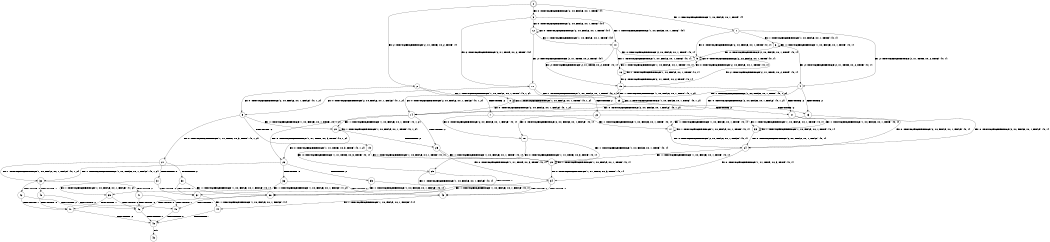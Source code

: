 digraph BCG {
size = "7, 10.5";
center = TRUE;
node [shape = circle];
0 [peripheries = 2];
0 -> 1 [label = "EX !1 !ATOMIC_EXCH_BRANCH (1, +0, FALSE, +0, 1, TRUE) !{}"];
0 -> 2 [label = "EX !2 !ATOMIC_EXCH_BRANCH (2, +1, TRUE, +0, 2, TRUE) !{}"];
0 -> 3 [label = "EX !0 !ATOMIC_EXCH_BRANCH (2, +0, FALSE, +0, 1, TRUE) !{}"];
1 -> 4 [label = "EX !2 !ATOMIC_EXCH_BRANCH (2, +1, TRUE, +0, 2, TRUE) !{0, 1}"];
1 -> 5 [label = "EX !0 !ATOMIC_EXCH_BRANCH (2, +0, FALSE, +0, 1, TRUE) !{0, 1}"];
1 -> 6 [label = "EX !1 !ATOMIC_EXCH_BRANCH (1, +0, FALSE, +0, 1, TRUE) !{0, 1}"];
2 -> 7 [label = "TERMINATE !2"];
2 -> 8 [label = "EX !1 !ATOMIC_EXCH_BRANCH (1, +0, FALSE, +0, 1, TRUE) !{0, 1, 2}"];
2 -> 9 [label = "EX !0 !ATOMIC_EXCH_BRANCH (2, +0, FALSE, +0, 1, FALSE) !{0, 1, 2}"];
3 -> 10 [label = "EX !1 !ATOMIC_EXCH_BRANCH (1, +0, FALSE, +0, 1, TRUE) !{0}"];
3 -> 11 [label = "EX !2 !ATOMIC_EXCH_BRANCH (2, +1, TRUE, +0, 2, TRUE) !{0}"];
3 -> 12 [label = "EX !0 !ATOMIC_EXCH_BRANCH (2, +0, FALSE, +0, 1, TRUE) !{0}"];
4 -> 13 [label = "TERMINATE !2"];
4 -> 14 [label = "EX !0 !ATOMIC_EXCH_BRANCH (2, +0, FALSE, +0, 1, FALSE) !{0, 1, 2}"];
4 -> 8 [label = "EX !1 !ATOMIC_EXCH_BRANCH (1, +0, FALSE, +0, 1, TRUE) !{0, 1, 2}"];
5 -> 15 [label = "EX !2 !ATOMIC_EXCH_BRANCH (2, +1, TRUE, +0, 2, TRUE) !{0, 1}"];
5 -> 16 [label = "EX !1 !ATOMIC_EXCH_BRANCH (1, +0, FALSE, +0, 1, TRUE) !{0, 1}"];
5 -> 5 [label = "EX !0 !ATOMIC_EXCH_BRANCH (2, +0, FALSE, +0, 1, TRUE) !{0, 1}"];
6 -> 4 [label = "EX !2 !ATOMIC_EXCH_BRANCH (2, +1, TRUE, +0, 2, TRUE) !{0, 1}"];
6 -> 5 [label = "EX !0 !ATOMIC_EXCH_BRANCH (2, +0, FALSE, +0, 1, TRUE) !{0, 1}"];
6 -> 6 [label = "EX !1 !ATOMIC_EXCH_BRANCH (1, +0, FALSE, +0, 1, TRUE) !{0, 1}"];
7 -> 17 [label = "EX !1 !ATOMIC_EXCH_BRANCH (1, +0, FALSE, +0, 1, TRUE) !{0, 1}"];
7 -> 18 [label = "EX !0 !ATOMIC_EXCH_BRANCH (2, +0, FALSE, +0, 1, FALSE) !{0, 1}"];
8 -> 13 [label = "TERMINATE !2"];
8 -> 14 [label = "EX !0 !ATOMIC_EXCH_BRANCH (2, +0, FALSE, +0, 1, FALSE) !{0, 1, 2}"];
8 -> 8 [label = "EX !1 !ATOMIC_EXCH_BRANCH (1, +0, FALSE, +0, 1, TRUE) !{0, 1, 2}"];
9 -> 19 [label = "TERMINATE !2"];
9 -> 20 [label = "EX !1 !ATOMIC_EXCH_BRANCH (1, +0, FALSE, +0, 1, TRUE) !{0, 1, 2}"];
9 -> 21 [label = "EX !0 !ATOMIC_EXCH_BRANCH (1, +1, TRUE, +0, 3, TRUE) !{0, 1, 2}"];
10 -> 15 [label = "EX !2 !ATOMIC_EXCH_BRANCH (2, +1, TRUE, +0, 2, TRUE) !{0, 1}"];
10 -> 16 [label = "EX !1 !ATOMIC_EXCH_BRANCH (1, +0, FALSE, +0, 1, TRUE) !{0, 1}"];
10 -> 5 [label = "EX !0 !ATOMIC_EXCH_BRANCH (2, +0, FALSE, +0, 1, TRUE) !{0, 1}"];
11 -> 22 [label = "TERMINATE !2"];
11 -> 23 [label = "EX !1 !ATOMIC_EXCH_BRANCH (1, +0, FALSE, +0, 1, TRUE) !{0, 1, 2}"];
11 -> 9 [label = "EX !0 !ATOMIC_EXCH_BRANCH (2, +0, FALSE, +0, 1, FALSE) !{0, 1, 2}"];
12 -> 10 [label = "EX !1 !ATOMIC_EXCH_BRANCH (1, +0, FALSE, +0, 1, TRUE) !{0}"];
12 -> 11 [label = "EX !2 !ATOMIC_EXCH_BRANCH (2, +1, TRUE, +0, 2, TRUE) !{0}"];
12 -> 12 [label = "EX !0 !ATOMIC_EXCH_BRANCH (2, +0, FALSE, +0, 1, TRUE) !{0}"];
13 -> 24 [label = "EX !0 !ATOMIC_EXCH_BRANCH (2, +0, FALSE, +0, 1, FALSE) !{0, 1}"];
13 -> 17 [label = "EX !1 !ATOMIC_EXCH_BRANCH (1, +0, FALSE, +0, 1, TRUE) !{0, 1}"];
14 -> 25 [label = "TERMINATE !2"];
14 -> 20 [label = "EX !1 !ATOMIC_EXCH_BRANCH (1, +0, FALSE, +0, 1, TRUE) !{0, 1, 2}"];
14 -> 26 [label = "EX !0 !ATOMIC_EXCH_BRANCH (1, +1, TRUE, +0, 3, TRUE) !{0, 1, 2}"];
15 -> 27 [label = "TERMINATE !2"];
15 -> 23 [label = "EX !1 !ATOMIC_EXCH_BRANCH (1, +0, FALSE, +0, 1, TRUE) !{0, 1, 2}"];
15 -> 14 [label = "EX !0 !ATOMIC_EXCH_BRANCH (2, +0, FALSE, +0, 1, FALSE) !{0, 1, 2}"];
16 -> 15 [label = "EX !2 !ATOMIC_EXCH_BRANCH (2, +1, TRUE, +0, 2, TRUE) !{0, 1}"];
16 -> 16 [label = "EX !1 !ATOMIC_EXCH_BRANCH (1, +0, FALSE, +0, 1, TRUE) !{0, 1}"];
16 -> 5 [label = "EX !0 !ATOMIC_EXCH_BRANCH (2, +0, FALSE, +0, 1, TRUE) !{0, 1}"];
17 -> 24 [label = "EX !0 !ATOMIC_EXCH_BRANCH (2, +0, FALSE, +0, 1, FALSE) !{0, 1}"];
17 -> 17 [label = "EX !1 !ATOMIC_EXCH_BRANCH (1, +0, FALSE, +0, 1, TRUE) !{0, 1}"];
18 -> 28 [label = "EX !1 !ATOMIC_EXCH_BRANCH (1, +0, FALSE, +0, 1, TRUE) !{0, 1}"];
18 -> 29 [label = "EX !0 !ATOMIC_EXCH_BRANCH (1, +1, TRUE, +0, 3, TRUE) !{0, 1}"];
19 -> 28 [label = "EX !1 !ATOMIC_EXCH_BRANCH (1, +0, FALSE, +0, 1, TRUE) !{0, 1}"];
19 -> 29 [label = "EX !0 !ATOMIC_EXCH_BRANCH (1, +1, TRUE, +0, 3, TRUE) !{0, 1}"];
20 -> 25 [label = "TERMINATE !2"];
20 -> 20 [label = "EX !1 !ATOMIC_EXCH_BRANCH (1, +0, FALSE, +0, 1, TRUE) !{0, 1, 2}"];
20 -> 26 [label = "EX !0 !ATOMIC_EXCH_BRANCH (1, +1, TRUE, +0, 3, TRUE) !{0, 1, 2}"];
21 -> 30 [label = "TERMINATE !2"];
21 -> 31 [label = "TERMINATE !0"];
21 -> 32 [label = "EX !1 !ATOMIC_EXCH_BRANCH (1, +0, FALSE, +0, 1, FALSE) !{0, 1, 2}"];
22 -> 33 [label = "EX !1 !ATOMIC_EXCH_BRANCH (1, +0, FALSE, +0, 1, TRUE) !{0, 1}"];
22 -> 18 [label = "EX !0 !ATOMIC_EXCH_BRANCH (2, +0, FALSE, +0, 1, FALSE) !{0, 1}"];
23 -> 27 [label = "TERMINATE !2"];
23 -> 23 [label = "EX !1 !ATOMIC_EXCH_BRANCH (1, +0, FALSE, +0, 1, TRUE) !{0, 1, 2}"];
23 -> 14 [label = "EX !0 !ATOMIC_EXCH_BRANCH (2, +0, FALSE, +0, 1, FALSE) !{0, 1, 2}"];
24 -> 28 [label = "EX !1 !ATOMIC_EXCH_BRANCH (1, +0, FALSE, +0, 1, TRUE) !{0, 1}"];
24 -> 34 [label = "EX !0 !ATOMIC_EXCH_BRANCH (1, +1, TRUE, +0, 3, TRUE) !{0, 1}"];
25 -> 28 [label = "EX !1 !ATOMIC_EXCH_BRANCH (1, +0, FALSE, +0, 1, TRUE) !{0, 1}"];
25 -> 34 [label = "EX !0 !ATOMIC_EXCH_BRANCH (1, +1, TRUE, +0, 3, TRUE) !{0, 1}"];
26 -> 35 [label = "TERMINATE !2"];
26 -> 36 [label = "TERMINATE !0"];
26 -> 32 [label = "EX !1 !ATOMIC_EXCH_BRANCH (1, +0, FALSE, +0, 1, FALSE) !{0, 1, 2}"];
27 -> 33 [label = "EX !1 !ATOMIC_EXCH_BRANCH (1, +0, FALSE, +0, 1, TRUE) !{0, 1}"];
27 -> 24 [label = "EX !0 !ATOMIC_EXCH_BRANCH (2, +0, FALSE, +0, 1, FALSE) !{0, 1}"];
28 -> 28 [label = "EX !1 !ATOMIC_EXCH_BRANCH (1, +0, FALSE, +0, 1, TRUE) !{0, 1}"];
28 -> 34 [label = "EX !0 !ATOMIC_EXCH_BRANCH (1, +1, TRUE, +0, 3, TRUE) !{0, 1}"];
29 -> 37 [label = "TERMINATE !0"];
29 -> 38 [label = "EX !1 !ATOMIC_EXCH_BRANCH (1, +0, FALSE, +0, 1, FALSE) !{0, 1}"];
30 -> 37 [label = "TERMINATE !0"];
30 -> 38 [label = "EX !1 !ATOMIC_EXCH_BRANCH (1, +0, FALSE, +0, 1, FALSE) !{0, 1}"];
31 -> 37 [label = "TERMINATE !2"];
31 -> 39 [label = "EX !1 !ATOMIC_EXCH_BRANCH (1, +0, FALSE, +0, 1, FALSE) !{1, 2}"];
32 -> 40 [label = "TERMINATE !1"];
32 -> 41 [label = "TERMINATE !2"];
32 -> 42 [label = "TERMINATE !0"];
33 -> 33 [label = "EX !1 !ATOMIC_EXCH_BRANCH (1, +0, FALSE, +0, 1, TRUE) !{0, 1}"];
33 -> 24 [label = "EX !0 !ATOMIC_EXCH_BRANCH (2, +0, FALSE, +0, 1, FALSE) !{0, 1}"];
34 -> 43 [label = "TERMINATE !0"];
34 -> 38 [label = "EX !1 !ATOMIC_EXCH_BRANCH (1, +0, FALSE, +0, 1, FALSE) !{0, 1}"];
35 -> 43 [label = "TERMINATE !0"];
35 -> 38 [label = "EX !1 !ATOMIC_EXCH_BRANCH (1, +0, FALSE, +0, 1, FALSE) !{0, 1}"];
36 -> 43 [label = "TERMINATE !2"];
36 -> 39 [label = "EX !1 !ATOMIC_EXCH_BRANCH (1, +0, FALSE, +0, 1, FALSE) !{1, 2}"];
37 -> 44 [label = "EX !1 !ATOMIC_EXCH_BRANCH (1, +0, FALSE, +0, 1, FALSE) !{1}"];
38 -> 45 [label = "TERMINATE !1"];
38 -> 46 [label = "TERMINATE !0"];
39 -> 47 [label = "TERMINATE !1"];
39 -> 46 [label = "TERMINATE !2"];
40 -> 45 [label = "TERMINATE !2"];
40 -> 47 [label = "TERMINATE !0"];
41 -> 45 [label = "TERMINATE !1"];
41 -> 46 [label = "TERMINATE !0"];
42 -> 47 [label = "TERMINATE !1"];
42 -> 46 [label = "TERMINATE !2"];
43 -> 44 [label = "EX !1 !ATOMIC_EXCH_BRANCH (1, +0, FALSE, +0, 1, FALSE) !{1}"];
44 -> 48 [label = "TERMINATE !1"];
45 -> 48 [label = "TERMINATE !0"];
46 -> 48 [label = "TERMINATE !1"];
47 -> 48 [label = "TERMINATE !2"];
48 -> 49 [label = "exit"];
}
